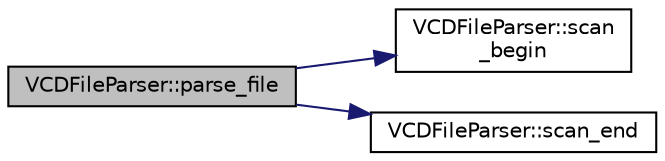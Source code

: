 digraph "VCDFileParser::parse_file"
{
 // INTERACTIVE_SVG=YES
 // LATEX_PDF_SIZE
  edge [fontname="Helvetica",fontsize="10",labelfontname="Helvetica",labelfontsize="10"];
  node [fontname="Helvetica",fontsize="10",shape=record];
  rankdir="LR";
  Node1 [label="VCDFileParser::parse_file",height=0.2,width=0.4,color="black", fillcolor="grey75", style="filled", fontcolor="black",tooltip="Parse the suppled file."];
  Node1 -> Node2 [color="midnightblue",fontsize="10",style="solid",fontname="Helvetica"];
  Node2 [label="VCDFileParser::scan\l_begin",height=0.2,width=0.4,color="black", fillcolor="white", style="filled",URL="$classVCDFileParser.html#a6495a1e0de0f322ac71687bbd2e8c76a",tooltip="Utility function for starting parsing."];
  Node1 -> Node3 [color="midnightblue",fontsize="10",style="solid",fontname="Helvetica"];
  Node3 [label="VCDFileParser::scan_end",height=0.2,width=0.4,color="black", fillcolor="white", style="filled",URL="$classVCDFileParser.html#af21ecc8d90a462c98d97b4ab3aa303db",tooltip="Utility function for stopping parsing."];
}
